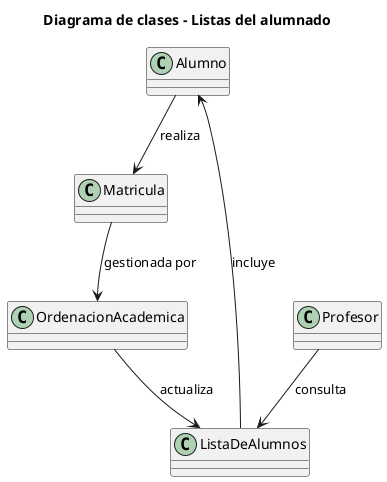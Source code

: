 @startuml
title Diagrama de clases - Listas del alumnado

class Alumno {}
class Profesor {}
class ListaDeAlumnos {}
class OrdenacionAcademica {}
class Matricula {}

Alumno --> Matricula : realiza
Matricula --> OrdenacionAcademica : gestionada por
OrdenacionAcademica --> ListaDeAlumnos : actualiza
ListaDeAlumnos --> Alumno : incluye
Profesor --> ListaDeAlumnos : consulta

@enduml
